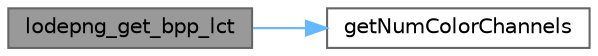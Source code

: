digraph "lodepng_get_bpp_lct"
{
 // LATEX_PDF_SIZE
  bgcolor="transparent";
  edge [fontname=Helvetica,fontsize=10,labelfontname=Helvetica,labelfontsize=10];
  node [fontname=Helvetica,fontsize=10,shape=box,height=0.2,width=0.4];
  rankdir="LR";
  Node1 [id="Node000001",label="lodepng_get_bpp_lct",height=0.2,width=0.4,color="gray40", fillcolor="grey60", style="filled", fontcolor="black",tooltip=" "];
  Node1 -> Node2 [id="edge1_Node000001_Node000002",color="steelblue1",style="solid",tooltip=" "];
  Node2 [id="Node000002",label="getNumColorChannels",height=0.2,width=0.4,color="grey40", fillcolor="white", style="filled",URL="$lodepng_8cpp.html#ab9f52674eca30cc5cbedc379d43f7358",tooltip=" "];
}
